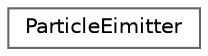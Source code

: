 digraph "Graphical Class Hierarchy"
{
 // LATEX_PDF_SIZE
  bgcolor="transparent";
  edge [fontname=Helvetica,fontsize=10,labelfontname=Helvetica,labelfontsize=10];
  node [fontname=Helvetica,fontsize=10,shape=box,height=0.2,width=0.4];
  rankdir="LR";
  Node0 [id="Node000000",label="ParticleEimitter",height=0.2,width=0.4,color="grey40", fillcolor="white", style="filled",URL="$class_particle_eimitter.html",tooltip=" "];
}
